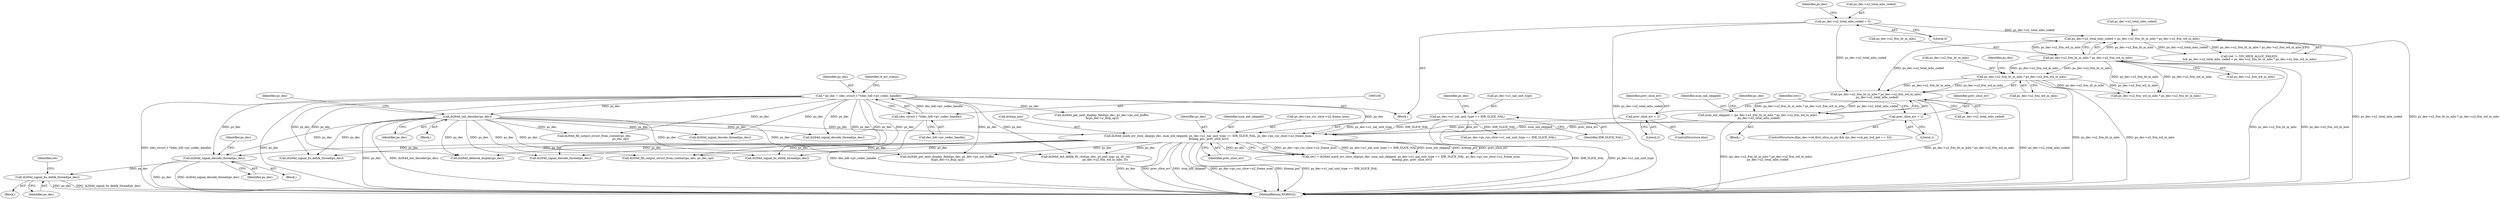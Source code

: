 digraph "0_Android_7554755536019e439433c515eeb44e701fb3bfb2@pointer" {
"1001580" [label="(Call,ih264d_signal_bs_deblk_thread(ps_dec))"];
"1001571" [label="(Call,ih264d_signal_decode_thread(ps_dec))"];
"1000896" [label="(Call,ih264d_init_decoder(ps_dec))"];
"1000153" [label="(Call,* ps_dec = (dec_struct_t *)(dec_hdl->pv_codec_handle))"];
"1000155" [label="(Call,(dec_struct_t *)(dec_hdl->pv_codec_handle))"];
"1001523" [label="(Call,ih264d_mark_err_slice_skip(ps_dec, num_mb_skipped, ps_dec->u1_nal_unit_type == IDR_SLICE_NAL, ps_dec->ps_cur_slice->u2_frame_num,\n &temp_poc, prev_slice_err))"];
"1001491" [label="(Call,num_mb_skipped = (ps_dec->u2_frm_ht_in_mbs * ps_dec->u2_frm_wd_in_mbs)\n - ps_dec->u2_total_mbs_coded)"];
"1001493" [label="(Call,(ps_dec->u2_frm_ht_in_mbs * ps_dec->u2_frm_wd_in_mbs)\n - ps_dec->u2_total_mbs_coded)"];
"1001494" [label="(Call,ps_dec->u2_frm_ht_in_mbs * ps_dec->u2_frm_wd_in_mbs)"];
"1001479" [label="(Call,ps_dec->u2_frm_ht_in_mbs * ps_dec->u2_frm_wd_in_mbs)"];
"1001475" [label="(Call,ps_dec->u2_total_mbs_coded < ps_dec->u2_frm_ht_in_mbs * ps_dec->u2_frm_wd_in_mbs)"];
"1000908" [label="(Call,ps_dec->u2_total_mbs_coded = 0)"];
"1001526" [label="(Call,ps_dec->u1_nal_unit_type == IDR_SLICE_NAL)"];
"1001518" [label="(Call,prev_slice_err = 2)"];
"1001514" [label="(Call,prev_slice_err = 1)"];
"1000900" [label="(Identifier,ps_dec)"];
"1001480" [label="(Call,ps_dec->u2_frm_ht_in_mbs)"];
"1001519" [label="(Identifier,prev_slice_err)"];
"1001576" [label="(Identifier,ps_dec)"];
"1000155" [label="(Call,(dec_struct_t *)(dec_hdl->pv_codec_handle))"];
"1001493" [label="(Call,(ps_dec->u2_frm_ht_in_mbs * ps_dec->u2_frm_wd_in_mbs)\n - ps_dec->u2_total_mbs_coded)"];
"1001527" [label="(Call,ps_dec->u1_nal_unit_type)"];
"1001579" [label="(Block,)"];
"1001471" [label="(Call,(ret != IVD_MEM_ALLOC_FAILED)\n && ps_dec->u2_total_mbs_coded < ps_dec->u2_frm_ht_in_mbs * ps_dec->u2_frm_wd_in_mbs)"];
"1001248" [label="(Call,ih264d_fill_output_struct_from_context(ps_dec,\n                                                           ps_dec_op))"];
"1001581" [label="(Identifier,ps_dec)"];
"1001802" [label="(Call,ih264d_signal_bs_deblk_thread(ps_dec))"];
"1001536" [label="(Call,&temp_poc)"];
"1001580" [label="(Call,ih264d_signal_bs_deblk_thread(ps_dec))"];
"1001858" [label="(Call,ih264d_deblock_display(ps_dec))"];
"1001524" [label="(Identifier,ps_dec)"];
"1001475" [label="(Call,ps_dec->u2_total_mbs_coded < ps_dec->u2_frm_ht_in_mbs * ps_dec->u2_frm_wd_in_mbs)"];
"1001584" [label="(Identifier,ret)"];
"1001495" [label="(Call,ps_dec->u2_frm_ht_in_mbs)"];
"1000912" [label="(Literal,0)"];
"1000157" [label="(Call,dec_hdl->pv_codec_handle)"];
"1001501" [label="(Call,ps_dec->u2_total_mbs_coded)"];
"1001502" [label="(Identifier,ps_dec)"];
"1002142" [label="(MethodReturn,WORD32)"];
"1001886" [label="(Call,ps_dec->ps_cur_slice->u1_nal_unit_type == IDR_SLICE_NAL)"];
"1000151" [label="(Block,)"];
"1001515" [label="(Identifier,prev_slice_err)"];
"1001645" [label="(Call,ps_dec->u2_frm_wd_in_mbs * ps_dec->u2_frm_ht_in_mbs)"];
"1001518" [label="(Call,prev_slice_err = 2)"];
"1000162" [label="(Identifier,i4_err_status)"];
"1001523" [label="(Call,ih264d_mark_err_slice_skip(ps_dec, num_mb_skipped, ps_dec->u1_nal_unit_type == IDR_SLICE_NAL, ps_dec->ps_cur_slice->u2_frame_num,\n &temp_poc, prev_slice_err))"];
"1001498" [label="(Call,ps_dec->u2_frm_wd_in_mbs)"];
"1001538" [label="(Identifier,prev_slice_err)"];
"1001479" [label="(Call,ps_dec->u2_frm_ht_in_mbs * ps_dec->u2_frm_wd_in_mbs)"];
"1001494" [label="(Call,ps_dec->u2_frm_ht_in_mbs * ps_dec->u2_frm_wd_in_mbs)"];
"1001476" [label="(Call,ps_dec->u2_total_mbs_coded)"];
"1001491" [label="(Call,num_mb_skipped = (ps_dec->u2_frm_ht_in_mbs * ps_dec->u2_frm_wd_in_mbs)\n - ps_dec->u2_total_mbs_coded)"];
"1001526" [label="(Call,ps_dec->u1_nal_unit_type == IDR_SLICE_NAL)"];
"1001522" [label="(Identifier,ret1)"];
"1001184" [label="(Call,ih264d_signal_decode_thread(ps_dec))"];
"1001694" [label="(Call,ih264d_signal_decode_thread(ps_dec))"];
"1000897" [label="(Identifier,ps_dec)"];
"1001516" [label="(Literal,1)"];
"1000153" [label="(Call,* ps_dec = (dec_struct_t *)(dec_hdl->pv_codec_handle))"];
"1001514" [label="(Call,prev_slice_err = 1)"];
"1002022" [label="(Call,ih264d_fill_output_struct_from_context(ps_dec, ps_dec_op))"];
"1000908" [label="(Call,ps_dec->u2_total_mbs_coded = 0)"];
"1001980" [label="(Call,ih264d_signal_bs_deblk_thread(ps_dec))"];
"1000915" [label="(Identifier,ps_dec)"];
"1000896" [label="(Call,ih264d_init_decoder(ps_dec))"];
"1001525" [label="(Identifier,num_mb_skipped)"];
"1001520" [label="(Literal,2)"];
"1001531" [label="(Call,ps_dec->ps_cur_slice->u2_frame_num)"];
"1001533" [label="(Identifier,ps_dec)"];
"1001483" [label="(Call,ps_dec->u2_frm_wd_in_mbs)"];
"1000713" [label="(Call,ih264d_get_next_display_field(ps_dec, ps_dec->ps_out_buffer,\n &(ps_dec->s_disp_op)))"];
"1001994" [label="(Call,ih264d_get_next_display_field(ps_dec, ps_dec->ps_out_buffer,\n &(ps_dec->s_disp_op)))"];
"1001572" [label="(Identifier,ps_dec)"];
"1001492" [label="(Identifier,num_mb_skipped)"];
"1001530" [label="(Identifier,IDR_SLICE_NAL)"];
"1001660" [label="(Call,ih264d_init_deblk_tfr_ctxt(ps_dec, ps_pad_mgr, ps_tfr_cxt,\n                                           ps_dec->u2_frm_wd_in_mbs, 0))"];
"1001571" [label="(Call,ih264d_signal_decode_thread(ps_dec))"];
"1000909" [label="(Call,ps_dec->u2_total_mbs_coded)"];
"1001517" [label="(ControlStructure,else)"];
"1001486" [label="(Block,)"];
"1001504" [label="(ControlStructure,if(ps_dec->u4_first_slice_in_pic && (ps_dec->u4_pic_buf_got == 0)))"];
"1001570" [label="(Block,)"];
"1000895" [label="(Block,)"];
"1001521" [label="(Call,ret1 = ih264d_mark_err_slice_skip(ps_dec, num_mb_skipped, ps_dec->u1_nal_unit_type == IDR_SLICE_NAL, ps_dec->ps_cur_slice->u2_frame_num,\n &temp_poc, prev_slice_err))"];
"1001507" [label="(Identifier,ps_dec)"];
"1000154" [label="(Identifier,ps_dec)"];
"1001398" [label="(Call,ih264d_signal_decode_thread(ps_dec))"];
"1001580" -> "1001579"  [label="AST: "];
"1001580" -> "1001581"  [label="CFG: "];
"1001581" -> "1001580"  [label="AST: "];
"1001584" -> "1001580"  [label="CFG: "];
"1001580" -> "1002142"  [label="DDG: ih264d_signal_bs_deblk_thread(ps_dec)"];
"1001580" -> "1002142"  [label="DDG: ps_dec"];
"1001571" -> "1001580"  [label="DDG: ps_dec"];
"1001571" -> "1001570"  [label="AST: "];
"1001571" -> "1001572"  [label="CFG: "];
"1001572" -> "1001571"  [label="AST: "];
"1001576" -> "1001571"  [label="CFG: "];
"1001571" -> "1002142"  [label="DDG: ps_dec"];
"1001571" -> "1002142"  [label="DDG: ih264d_signal_decode_thread(ps_dec)"];
"1000896" -> "1001571"  [label="DDG: ps_dec"];
"1001523" -> "1001571"  [label="DDG: ps_dec"];
"1000153" -> "1001571"  [label="DDG: ps_dec"];
"1000896" -> "1000895"  [label="AST: "];
"1000896" -> "1000897"  [label="CFG: "];
"1000897" -> "1000896"  [label="AST: "];
"1000900" -> "1000896"  [label="CFG: "];
"1000896" -> "1002142"  [label="DDG: ps_dec"];
"1000896" -> "1002142"  [label="DDG: ih264d_init_decoder(ps_dec)"];
"1000153" -> "1000896"  [label="DDG: ps_dec"];
"1000896" -> "1001184"  [label="DDG: ps_dec"];
"1000896" -> "1001248"  [label="DDG: ps_dec"];
"1000896" -> "1001398"  [label="DDG: ps_dec"];
"1000896" -> "1001523"  [label="DDG: ps_dec"];
"1000896" -> "1001660"  [label="DDG: ps_dec"];
"1000896" -> "1001694"  [label="DDG: ps_dec"];
"1000896" -> "1001802"  [label="DDG: ps_dec"];
"1000896" -> "1001858"  [label="DDG: ps_dec"];
"1000896" -> "1001980"  [label="DDG: ps_dec"];
"1000896" -> "1001994"  [label="DDG: ps_dec"];
"1000896" -> "1002022"  [label="DDG: ps_dec"];
"1000153" -> "1000151"  [label="AST: "];
"1000153" -> "1000155"  [label="CFG: "];
"1000154" -> "1000153"  [label="AST: "];
"1000155" -> "1000153"  [label="AST: "];
"1000162" -> "1000153"  [label="CFG: "];
"1000153" -> "1002142"  [label="DDG: (dec_struct_t *)(dec_hdl->pv_codec_handle)"];
"1000153" -> "1002142"  [label="DDG: ps_dec"];
"1000155" -> "1000153"  [label="DDG: dec_hdl->pv_codec_handle"];
"1000153" -> "1000713"  [label="DDG: ps_dec"];
"1000153" -> "1001184"  [label="DDG: ps_dec"];
"1000153" -> "1001248"  [label="DDG: ps_dec"];
"1000153" -> "1001398"  [label="DDG: ps_dec"];
"1000153" -> "1001523"  [label="DDG: ps_dec"];
"1000153" -> "1001660"  [label="DDG: ps_dec"];
"1000153" -> "1001694"  [label="DDG: ps_dec"];
"1000153" -> "1001802"  [label="DDG: ps_dec"];
"1000153" -> "1001858"  [label="DDG: ps_dec"];
"1000153" -> "1001980"  [label="DDG: ps_dec"];
"1000153" -> "1001994"  [label="DDG: ps_dec"];
"1000153" -> "1002022"  [label="DDG: ps_dec"];
"1000155" -> "1000157"  [label="CFG: "];
"1000156" -> "1000155"  [label="AST: "];
"1000157" -> "1000155"  [label="AST: "];
"1000155" -> "1002142"  [label="DDG: dec_hdl->pv_codec_handle"];
"1001523" -> "1001521"  [label="AST: "];
"1001523" -> "1001538"  [label="CFG: "];
"1001524" -> "1001523"  [label="AST: "];
"1001525" -> "1001523"  [label="AST: "];
"1001526" -> "1001523"  [label="AST: "];
"1001531" -> "1001523"  [label="AST: "];
"1001536" -> "1001523"  [label="AST: "];
"1001538" -> "1001523"  [label="AST: "];
"1001521" -> "1001523"  [label="CFG: "];
"1001523" -> "1002142"  [label="DDG: num_mb_skipped"];
"1001523" -> "1002142"  [label="DDG: ps_dec->ps_cur_slice->u2_frame_num"];
"1001523" -> "1002142"  [label="DDG: &temp_poc"];
"1001523" -> "1002142"  [label="DDG: ps_dec->u1_nal_unit_type == IDR_SLICE_NAL"];
"1001523" -> "1002142"  [label="DDG: ps_dec"];
"1001523" -> "1002142"  [label="DDG: prev_slice_err"];
"1001523" -> "1001521"  [label="DDG: ps_dec->ps_cur_slice->u2_frame_num"];
"1001523" -> "1001521"  [label="DDG: ps_dec->u1_nal_unit_type == IDR_SLICE_NAL"];
"1001523" -> "1001521"  [label="DDG: num_mb_skipped"];
"1001523" -> "1001521"  [label="DDG: &temp_poc"];
"1001523" -> "1001521"  [label="DDG: prev_slice_err"];
"1001523" -> "1001521"  [label="DDG: ps_dec"];
"1001491" -> "1001523"  [label="DDG: num_mb_skipped"];
"1001526" -> "1001523"  [label="DDG: ps_dec->u1_nal_unit_type"];
"1001526" -> "1001523"  [label="DDG: IDR_SLICE_NAL"];
"1001518" -> "1001523"  [label="DDG: prev_slice_err"];
"1001514" -> "1001523"  [label="DDG: prev_slice_err"];
"1001523" -> "1001660"  [label="DDG: ps_dec"];
"1001523" -> "1001694"  [label="DDG: ps_dec"];
"1001523" -> "1001802"  [label="DDG: ps_dec"];
"1001523" -> "1001858"  [label="DDG: ps_dec"];
"1001523" -> "1001980"  [label="DDG: ps_dec"];
"1001523" -> "1001994"  [label="DDG: ps_dec"];
"1001523" -> "1002022"  [label="DDG: ps_dec"];
"1001491" -> "1001486"  [label="AST: "];
"1001491" -> "1001493"  [label="CFG: "];
"1001492" -> "1001491"  [label="AST: "];
"1001493" -> "1001491"  [label="AST: "];
"1001507" -> "1001491"  [label="CFG: "];
"1001491" -> "1002142"  [label="DDG: (ps_dec->u2_frm_ht_in_mbs * ps_dec->u2_frm_wd_in_mbs)\n - ps_dec->u2_total_mbs_coded"];
"1001493" -> "1001491"  [label="DDG: ps_dec->u2_frm_ht_in_mbs * ps_dec->u2_frm_wd_in_mbs"];
"1001493" -> "1001491"  [label="DDG: ps_dec->u2_total_mbs_coded"];
"1001493" -> "1001501"  [label="CFG: "];
"1001494" -> "1001493"  [label="AST: "];
"1001501" -> "1001493"  [label="AST: "];
"1001493" -> "1002142"  [label="DDG: ps_dec->u2_frm_ht_in_mbs * ps_dec->u2_frm_wd_in_mbs"];
"1001493" -> "1002142"  [label="DDG: ps_dec->u2_total_mbs_coded"];
"1001494" -> "1001493"  [label="DDG: ps_dec->u2_frm_ht_in_mbs"];
"1001494" -> "1001493"  [label="DDG: ps_dec->u2_frm_wd_in_mbs"];
"1001475" -> "1001493"  [label="DDG: ps_dec->u2_total_mbs_coded"];
"1000908" -> "1001493"  [label="DDG: ps_dec->u2_total_mbs_coded"];
"1001494" -> "1001498"  [label="CFG: "];
"1001495" -> "1001494"  [label="AST: "];
"1001498" -> "1001494"  [label="AST: "];
"1001502" -> "1001494"  [label="CFG: "];
"1001494" -> "1002142"  [label="DDG: ps_dec->u2_frm_ht_in_mbs"];
"1001494" -> "1002142"  [label="DDG: ps_dec->u2_frm_wd_in_mbs"];
"1001479" -> "1001494"  [label="DDG: ps_dec->u2_frm_ht_in_mbs"];
"1001479" -> "1001494"  [label="DDG: ps_dec->u2_frm_wd_in_mbs"];
"1001494" -> "1001645"  [label="DDG: ps_dec->u2_frm_wd_in_mbs"];
"1001494" -> "1001645"  [label="DDG: ps_dec->u2_frm_ht_in_mbs"];
"1001479" -> "1001475"  [label="AST: "];
"1001479" -> "1001483"  [label="CFG: "];
"1001480" -> "1001479"  [label="AST: "];
"1001483" -> "1001479"  [label="AST: "];
"1001475" -> "1001479"  [label="CFG: "];
"1001479" -> "1002142"  [label="DDG: ps_dec->u2_frm_ht_in_mbs"];
"1001479" -> "1002142"  [label="DDG: ps_dec->u2_frm_wd_in_mbs"];
"1001479" -> "1001475"  [label="DDG: ps_dec->u2_frm_ht_in_mbs"];
"1001479" -> "1001475"  [label="DDG: ps_dec->u2_frm_wd_in_mbs"];
"1001479" -> "1001645"  [label="DDG: ps_dec->u2_frm_wd_in_mbs"];
"1001479" -> "1001645"  [label="DDG: ps_dec->u2_frm_ht_in_mbs"];
"1001475" -> "1001471"  [label="AST: "];
"1001476" -> "1001475"  [label="AST: "];
"1001471" -> "1001475"  [label="CFG: "];
"1001475" -> "1002142"  [label="DDG: ps_dec->u2_total_mbs_coded"];
"1001475" -> "1002142"  [label="DDG: ps_dec->u2_frm_ht_in_mbs * ps_dec->u2_frm_wd_in_mbs"];
"1001475" -> "1001471"  [label="DDG: ps_dec->u2_total_mbs_coded"];
"1001475" -> "1001471"  [label="DDG: ps_dec->u2_frm_ht_in_mbs * ps_dec->u2_frm_wd_in_mbs"];
"1000908" -> "1001475"  [label="DDG: ps_dec->u2_total_mbs_coded"];
"1000908" -> "1000151"  [label="AST: "];
"1000908" -> "1000912"  [label="CFG: "];
"1000909" -> "1000908"  [label="AST: "];
"1000912" -> "1000908"  [label="AST: "];
"1000915" -> "1000908"  [label="CFG: "];
"1000908" -> "1002142"  [label="DDG: ps_dec->u2_total_mbs_coded"];
"1001526" -> "1001530"  [label="CFG: "];
"1001527" -> "1001526"  [label="AST: "];
"1001530" -> "1001526"  [label="AST: "];
"1001533" -> "1001526"  [label="CFG: "];
"1001526" -> "1002142"  [label="DDG: IDR_SLICE_NAL"];
"1001526" -> "1002142"  [label="DDG: ps_dec->u1_nal_unit_type"];
"1001526" -> "1001886"  [label="DDG: IDR_SLICE_NAL"];
"1001518" -> "1001517"  [label="AST: "];
"1001518" -> "1001520"  [label="CFG: "];
"1001519" -> "1001518"  [label="AST: "];
"1001520" -> "1001518"  [label="AST: "];
"1001522" -> "1001518"  [label="CFG: "];
"1001514" -> "1001504"  [label="AST: "];
"1001514" -> "1001516"  [label="CFG: "];
"1001515" -> "1001514"  [label="AST: "];
"1001516" -> "1001514"  [label="AST: "];
"1001522" -> "1001514"  [label="CFG: "];
}
